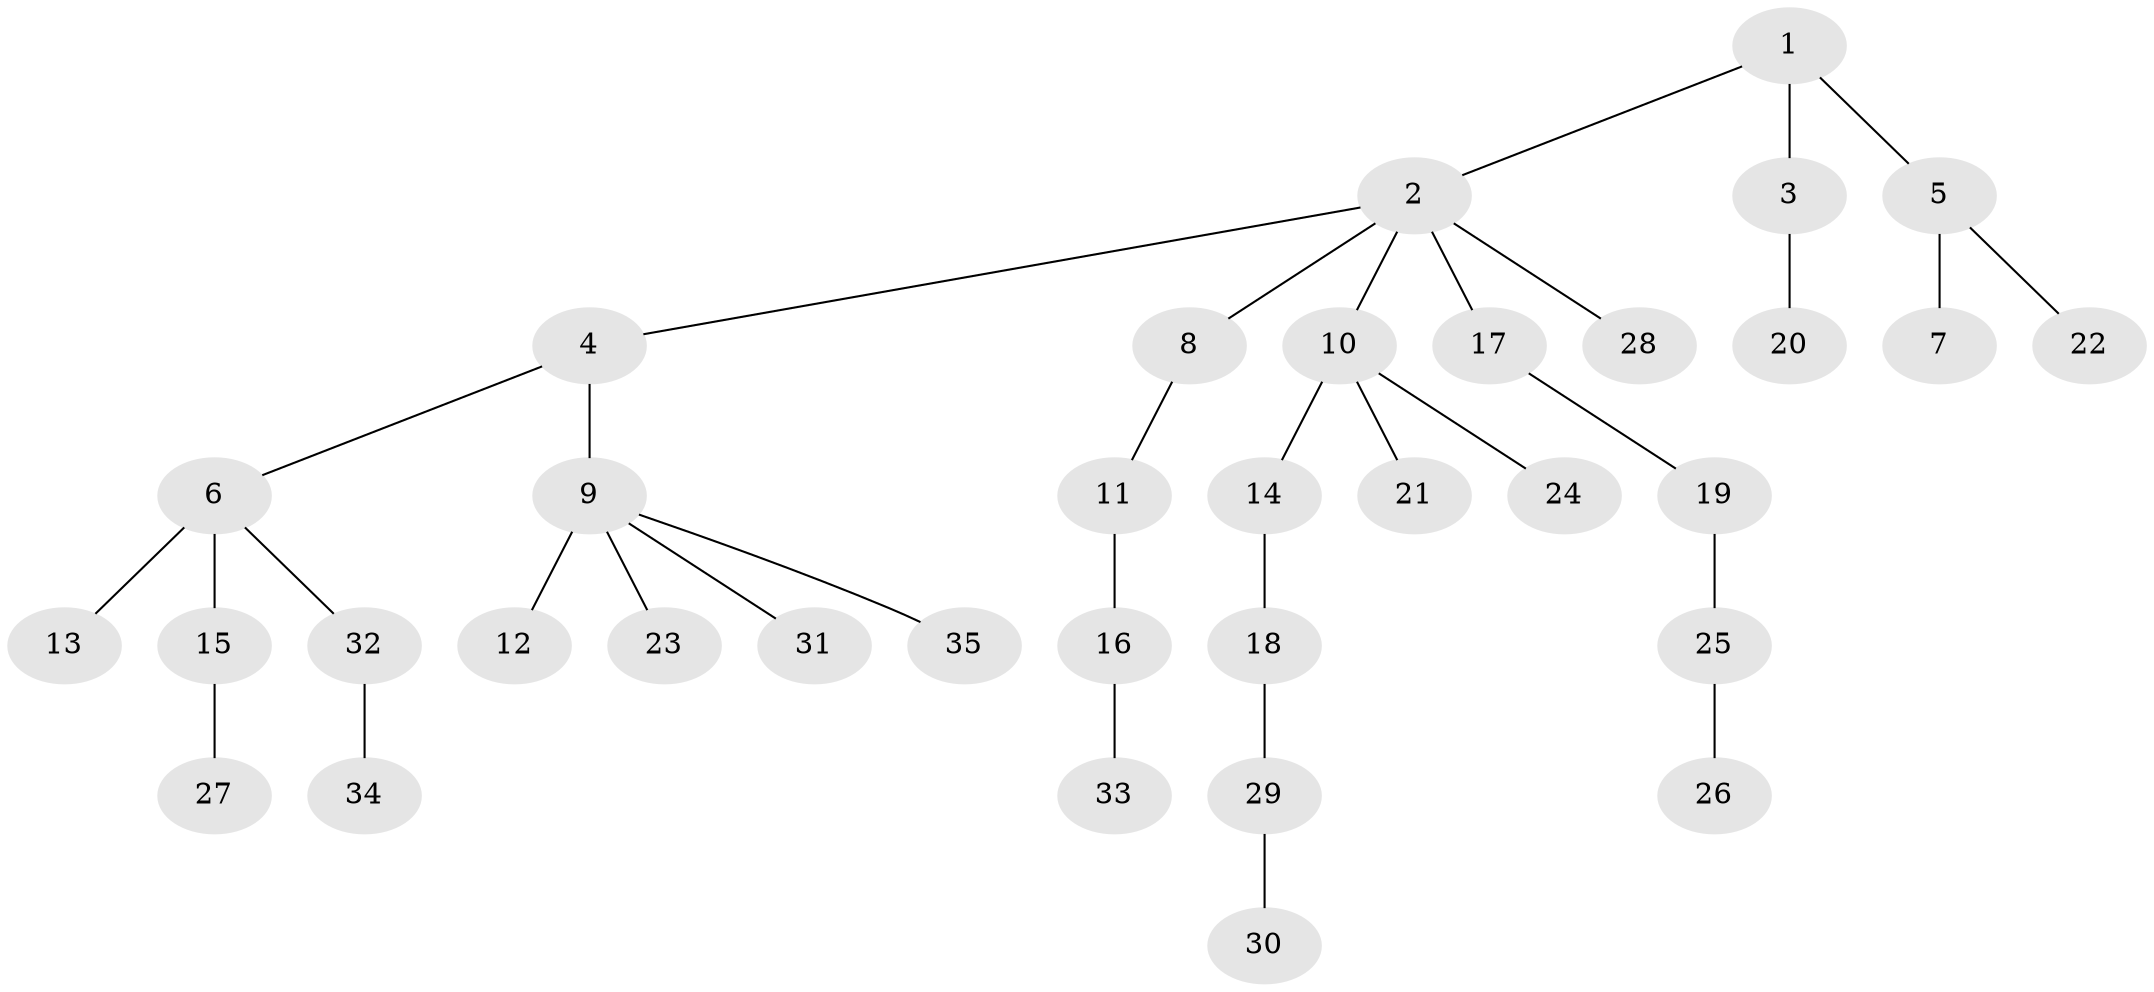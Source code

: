 // original degree distribution, {3: 0.18604651162790697, 5: 0.06976744186046512, 2: 0.2558139534883721, 4: 0.023255813953488372, 1: 0.46511627906976744}
// Generated by graph-tools (version 1.1) at 2025/51/03/04/25 22:51:38]
// undirected, 35 vertices, 34 edges
graph export_dot {
  node [color=gray90,style=filled];
  1;
  2;
  3;
  4;
  5;
  6;
  7;
  8;
  9;
  10;
  11;
  12;
  13;
  14;
  15;
  16;
  17;
  18;
  19;
  20;
  21;
  22;
  23;
  24;
  25;
  26;
  27;
  28;
  29;
  30;
  31;
  32;
  33;
  34;
  35;
  1 -- 2 [weight=1.0];
  1 -- 3 [weight=1.0];
  1 -- 5 [weight=1.0];
  2 -- 4 [weight=1.0];
  2 -- 8 [weight=1.0];
  2 -- 10 [weight=1.0];
  2 -- 17 [weight=1.0];
  2 -- 28 [weight=1.0];
  3 -- 20 [weight=2.0];
  4 -- 6 [weight=1.0];
  4 -- 9 [weight=1.0];
  5 -- 7 [weight=1.0];
  5 -- 22 [weight=1.0];
  6 -- 13 [weight=2.0];
  6 -- 15 [weight=1.0];
  6 -- 32 [weight=1.0];
  8 -- 11 [weight=1.0];
  9 -- 12 [weight=3.0];
  9 -- 23 [weight=1.0];
  9 -- 31 [weight=1.0];
  9 -- 35 [weight=1.0];
  10 -- 14 [weight=1.0];
  10 -- 21 [weight=1.0];
  10 -- 24 [weight=1.0];
  11 -- 16 [weight=1.0];
  14 -- 18 [weight=1.0];
  15 -- 27 [weight=1.0];
  16 -- 33 [weight=1.0];
  17 -- 19 [weight=1.0];
  18 -- 29 [weight=1.0];
  19 -- 25 [weight=2.0];
  25 -- 26 [weight=1.0];
  29 -- 30 [weight=1.0];
  32 -- 34 [weight=1.0];
}
